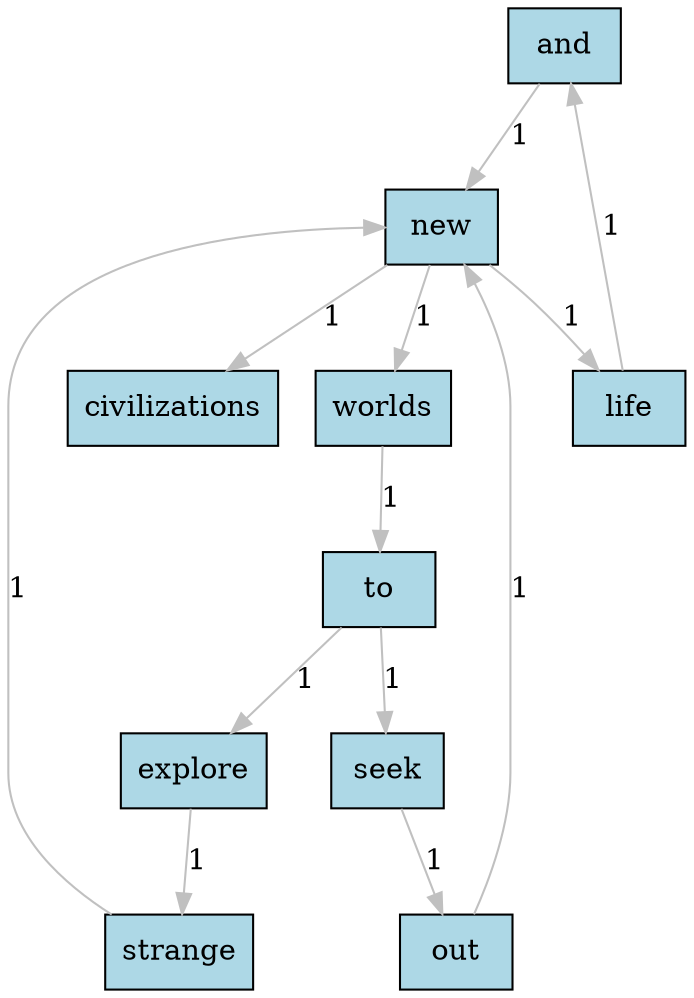digraph TextGraph {
  node [shape=box, style=filled, fillcolor=lightblue];
  edge [color=gray];
  "and" -> "new" [label="1"];
  "explore" -> "strange" [label="1"];
  "life" -> "and" [label="1"];
  "new" -> "worlds" [label="1"];
  "new" -> "life" [label="1"];
  "new" -> "civilizations" [label="1"];
  "out" -> "new" [label="1"];
  "seek" -> "out" [label="1"];
  "strange" -> "new" [label="1"];
  "to" -> "explore" [label="1"];
  "to" -> "seek" [label="1"];
  "worlds" -> "to" [label="1"];
}
